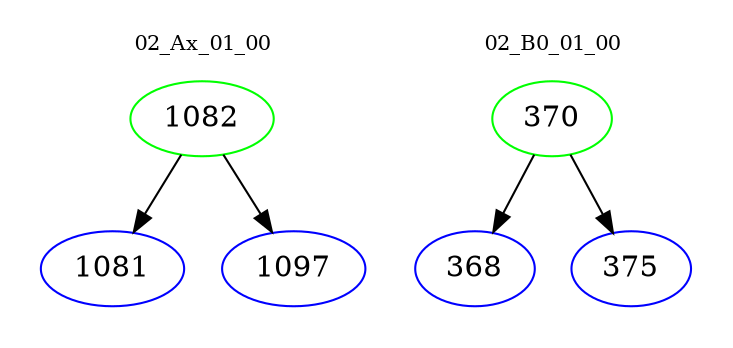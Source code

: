 digraph{
subgraph cluster_0 {
color = white
label = "02_Ax_01_00";
fontsize=10;
T0_1082 [label="1082", color="green"]
T0_1082 -> T0_1081 [color="black"]
T0_1081 [label="1081", color="blue"]
T0_1082 -> T0_1097 [color="black"]
T0_1097 [label="1097", color="blue"]
}
subgraph cluster_1 {
color = white
label = "02_B0_01_00";
fontsize=10;
T1_370 [label="370", color="green"]
T1_370 -> T1_368 [color="black"]
T1_368 [label="368", color="blue"]
T1_370 -> T1_375 [color="black"]
T1_375 [label="375", color="blue"]
}
}
